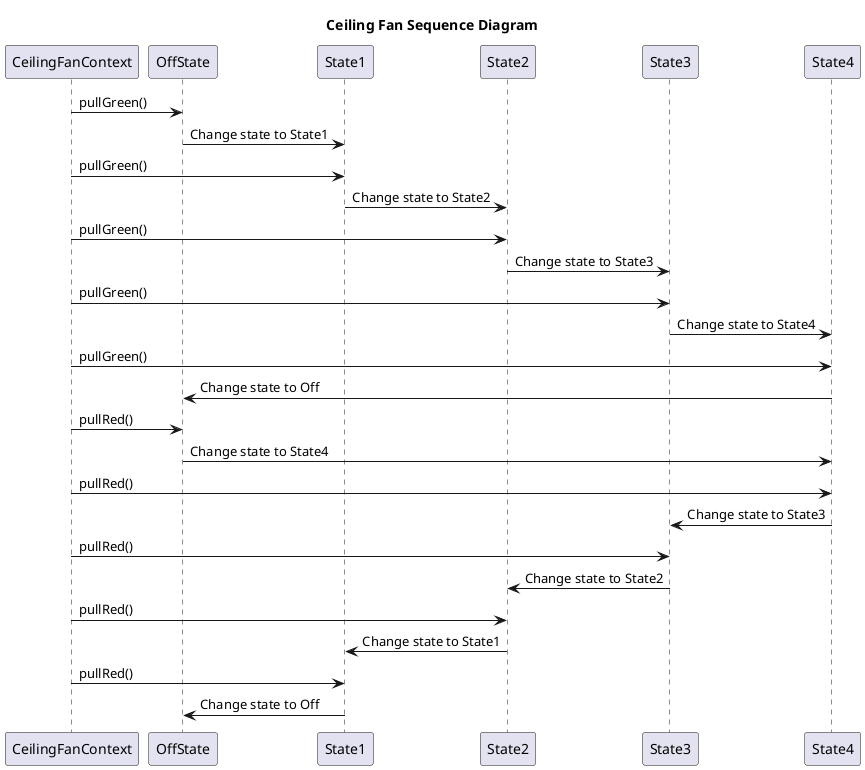 
@startuml
title Ceiling Fan Sequence Diagram

participant CeilingFanContext
participant OffState
participant State1
participant State2
participant State3
participant State4

CeilingFanContext -> OffState: pullGreen()
OffState -> State1: Change state to State1
CeilingFanContext -> State1: pullGreen()
State1 -> State2: Change state to State2
CeilingFanContext -> State2: pullGreen()
State2 -> State3: Change state to State3
CeilingFanContext -> State3: pullGreen()
State3 -> State4: Change state to State4
CeilingFanContext -> State4: pullGreen()
State4 -> OffState: Change state to Off



CeilingFanContext -> OffState: pullRed()
OffState -> State4: Change state to State4
CeilingFanContext -> State4: pullRed()
State4 -> State3: Change state to State3
CeilingFanContext -> State3: pullRed()
State3 -> State2: Change state to State2
CeilingFanContext -> State2: pullRed()
State2 -> State1: Change state to State1
CeilingFanContext -> State1: pullRed()
State1 -> OffState: Change state to Off


@enduml